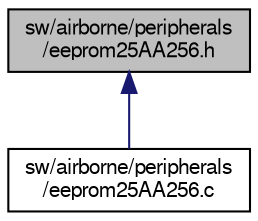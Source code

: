 digraph "sw/airborne/peripherals/eeprom25AA256.h"
{
  edge [fontname="FreeSans",fontsize="10",labelfontname="FreeSans",labelfontsize="10"];
  node [fontname="FreeSans",fontsize="10",shape=record];
  Node1 [label="sw/airborne/peripherals\l/eeprom25AA256.h",height=0.2,width=0.4,color="black", fillcolor="grey75", style="filled", fontcolor="black"];
  Node1 -> Node2 [dir="back",color="midnightblue",fontsize="10",style="solid",fontname="FreeSans"];
  Node2 [label="sw/airborne/peripherals\l/eeprom25AA256.c",height=0.2,width=0.4,color="black", fillcolor="white", style="filled",URL="$eeprom25AA256_8c.html"];
}
